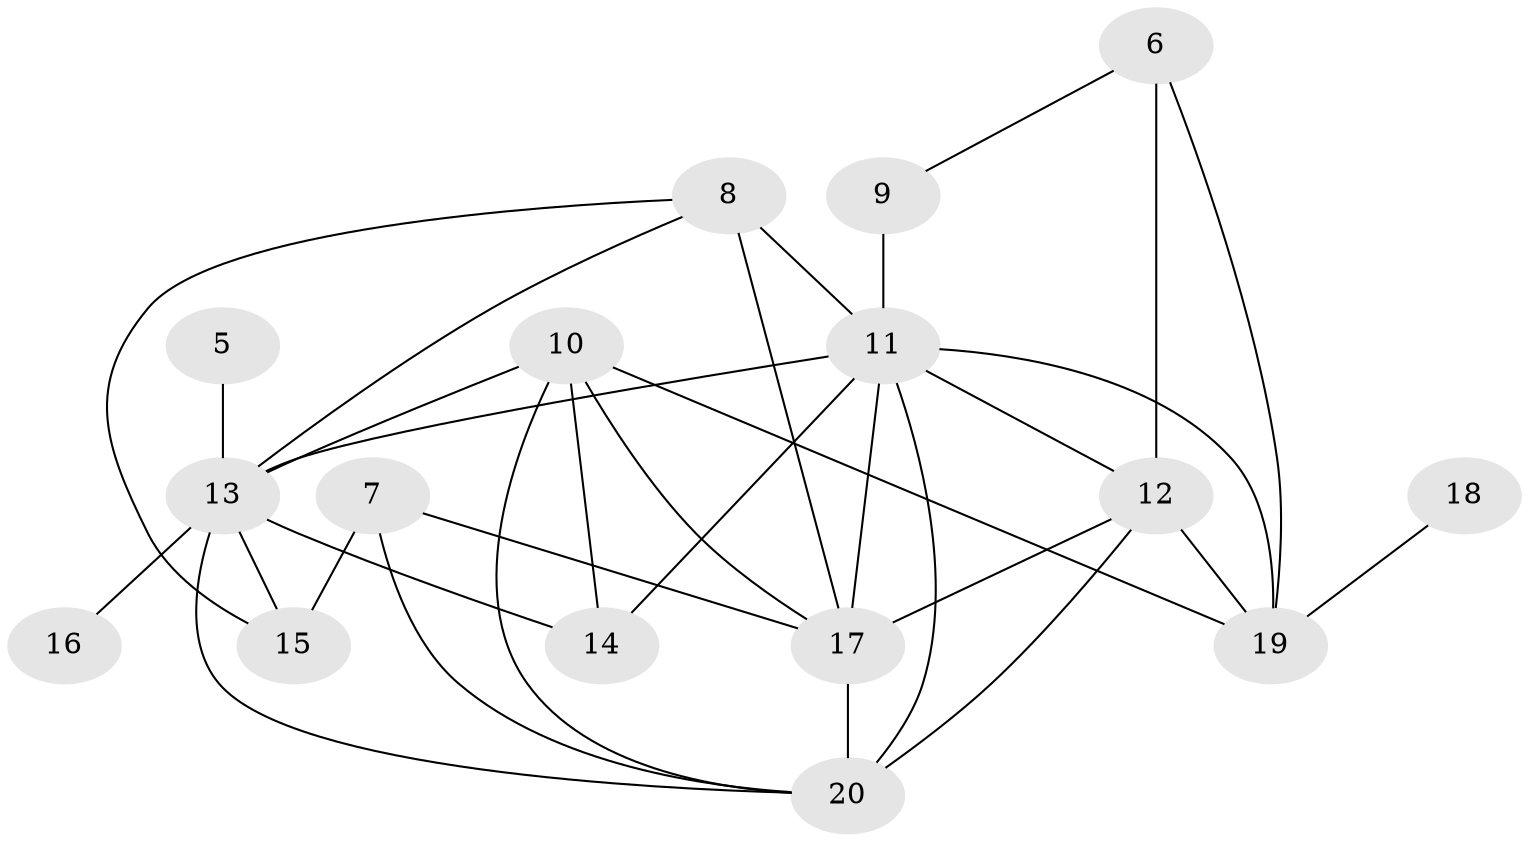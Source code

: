// original degree distribution, {4: 0.22727272727272727, 0: 0.06060606060606061, 2: 0.16666666666666666, 3: 0.21212121212121213, 6: 0.030303030303030304, 7: 0.015151515151515152, 1: 0.13636363636363635, 5: 0.15151515151515152}
// Generated by graph-tools (version 1.1) at 2025/35/03/04/25 23:35:50]
// undirected, 16 vertices, 32 edges
graph export_dot {
  node [color=gray90,style=filled];
  5;
  6;
  7;
  8;
  9;
  10;
  11;
  12;
  13;
  14;
  15;
  16;
  17;
  18;
  19;
  20;
  5 -- 13 [weight=1.0];
  6 -- 9 [weight=1.0];
  6 -- 12 [weight=1.0];
  6 -- 19 [weight=1.0];
  7 -- 15 [weight=1.0];
  7 -- 17 [weight=2.0];
  7 -- 20 [weight=1.0];
  8 -- 11 [weight=3.0];
  8 -- 13 [weight=1.0];
  8 -- 15 [weight=1.0];
  8 -- 17 [weight=1.0];
  9 -- 11 [weight=4.0];
  10 -- 13 [weight=1.0];
  10 -- 14 [weight=2.0];
  10 -- 17 [weight=1.0];
  10 -- 19 [weight=1.0];
  10 -- 20 [weight=1.0];
  11 -- 12 [weight=1.0];
  11 -- 13 [weight=1.0];
  11 -- 14 [weight=2.0];
  11 -- 17 [weight=3.0];
  11 -- 19 [weight=1.0];
  11 -- 20 [weight=5.0];
  12 -- 17 [weight=2.0];
  12 -- 19 [weight=1.0];
  12 -- 20 [weight=1.0];
  13 -- 14 [weight=1.0];
  13 -- 15 [weight=1.0];
  13 -- 16 [weight=1.0];
  13 -- 20 [weight=1.0];
  17 -- 20 [weight=4.0];
  18 -- 19 [weight=1.0];
}
